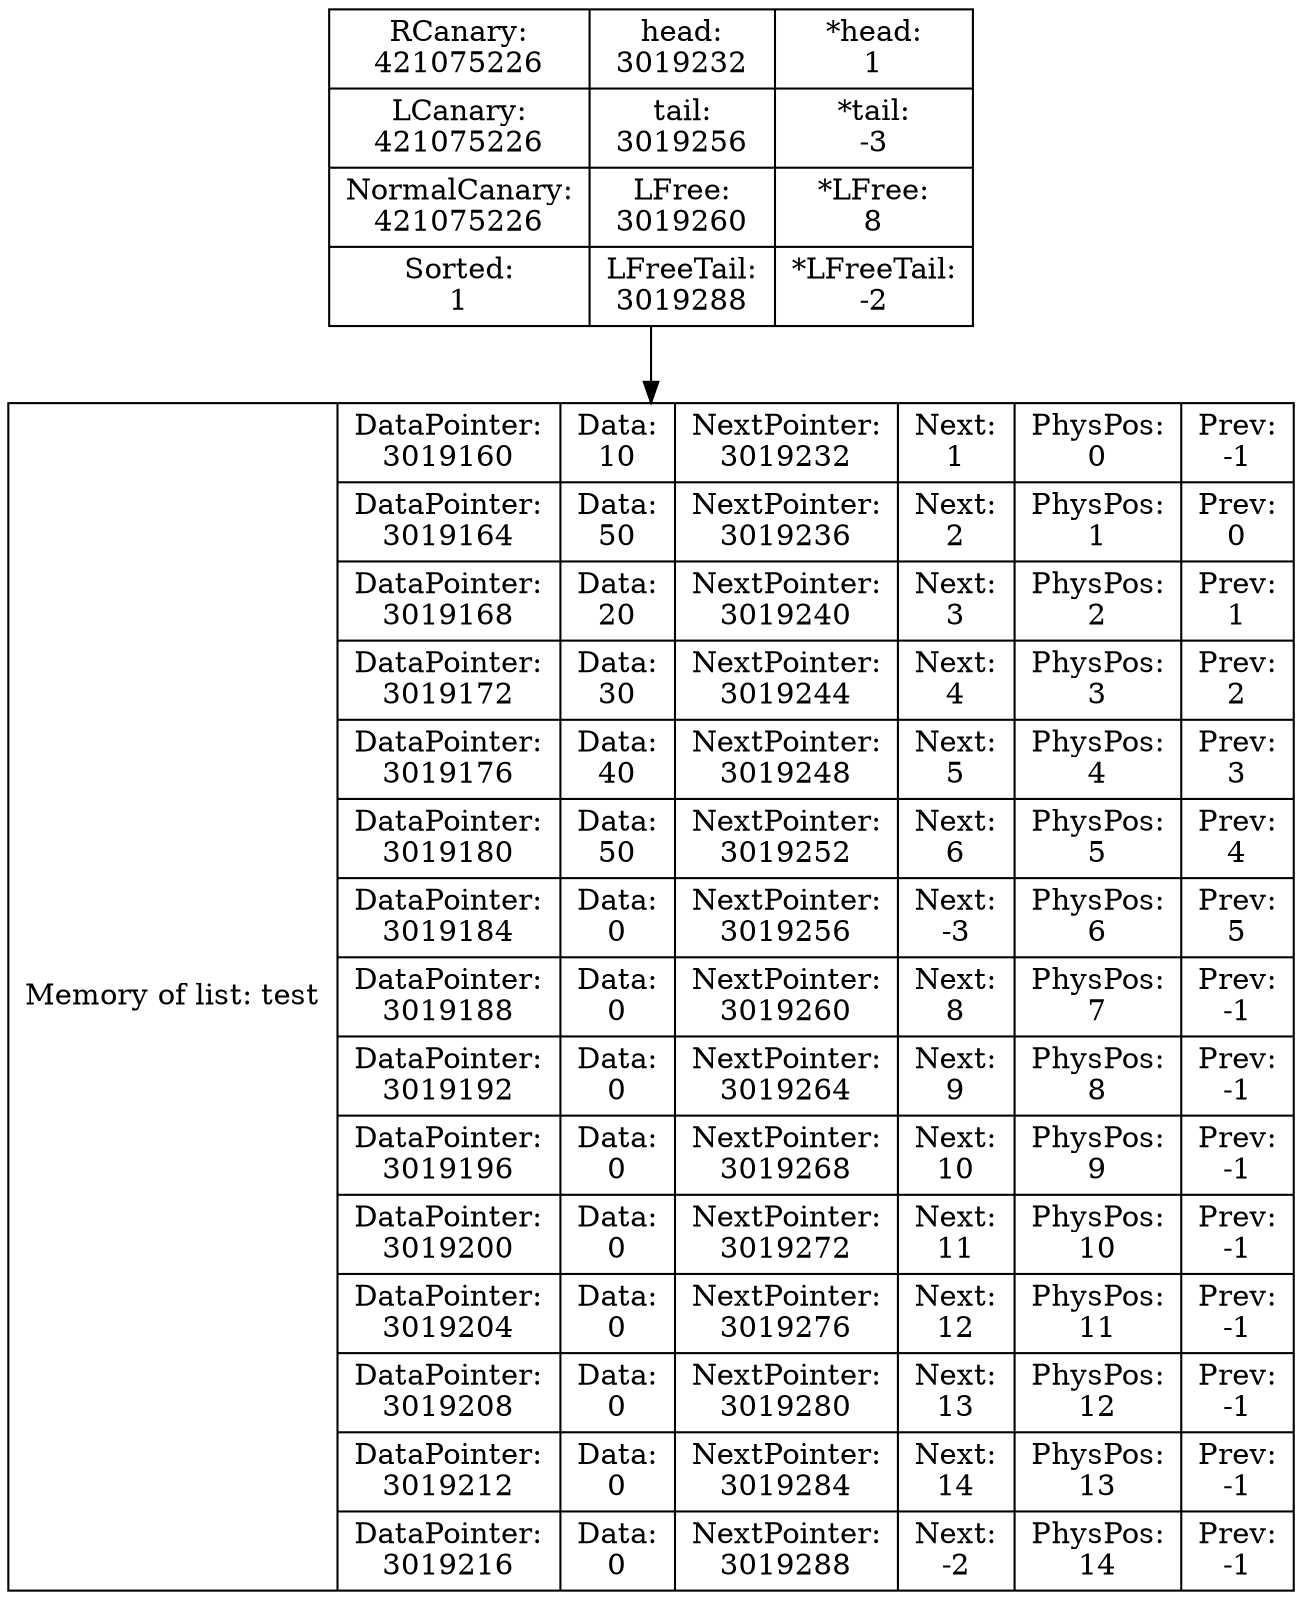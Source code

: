 digraph G{
data [shape=record,label="{Memory of list: test} | {{DataPointer:\n3019160 | Data:\n10 | NextPointer:\n3019232 | Next:\n1 | PhysPos:\n0 | Prev:\n-1}
| {DataPointer:\n3019164 | Data:\n50 | NextPointer:\n3019236 | Next:\n2 | PhysPos:\n1 | Prev:\n0}
| {DataPointer:\n3019168 | Data:\n20 | NextPointer:\n3019240 | Next:\n3 | PhysPos:\n2 | Prev:\n1}
| {DataPointer:\n3019172 | Data:\n30 | NextPointer:\n3019244 | Next:\n4 | PhysPos:\n3 | Prev:\n2}
| {DataPointer:\n3019176 | Data:\n40 | NextPointer:\n3019248 | Next:\n5 | PhysPos:\n4 | Prev:\n3}
| {DataPointer:\n3019180 | Data:\n50 | NextPointer:\n3019252 | Next:\n6 | PhysPos:\n5 | Prev:\n4}
| {DataPointer:\n3019184 | Data:\n0 | NextPointer:\n3019256 | Next:\n-3 | PhysPos:\n6 | Prev:\n5}
| {DataPointer:\n3019188 | Data:\n0 | NextPointer:\n3019260 | Next:\n8 | PhysPos:\n7 | Prev:\n-1}
| {DataPointer:\n3019192 | Data:\n0 | NextPointer:\n3019264 | Next:\n9 | PhysPos:\n8 | Prev:\n-1}
| {DataPointer:\n3019196 | Data:\n0 | NextPointer:\n3019268 | Next:\n10 | PhysPos:\n9 | Prev:\n-1}
| {DataPointer:\n3019200 | Data:\n0 | NextPointer:\n3019272 | Next:\n11 | PhysPos:\n10 | Prev:\n-1}
| {DataPointer:\n3019204 | Data:\n0 | NextPointer:\n3019276 | Next:\n12 | PhysPos:\n11 | Prev:\n-1}
| {DataPointer:\n3019208 | Data:\n0 | NextPointer:\n3019280 | Next:\n13 | PhysPos:\n12 | Prev:\n-1}
| {DataPointer:\n3019212 | Data:\n0 | NextPointer:\n3019284 | Next:\n14 | PhysPos:\n13 | Prev:\n-1}
| {DataPointer:\n3019216 | Data:\n0 | NextPointer:\n3019288 | Next:\n-2 | PhysPos:\n14 | Prev:\n-1}
}"];
Shild [shape=record,label="{ RCanary:\n421075226 | LCanary:\n421075226  | NormalCanary:\n421075226 | Sorted:\n1 } | { head:\n3019232 | tail:\n3019256 | LFree:\n3019260 | LFreeTail:\n3019288} | { *head:\n1 | *tail:\n-3 | *LFree:\n8 | *LFreeTail:\n-2}"];
Shild->data
}
